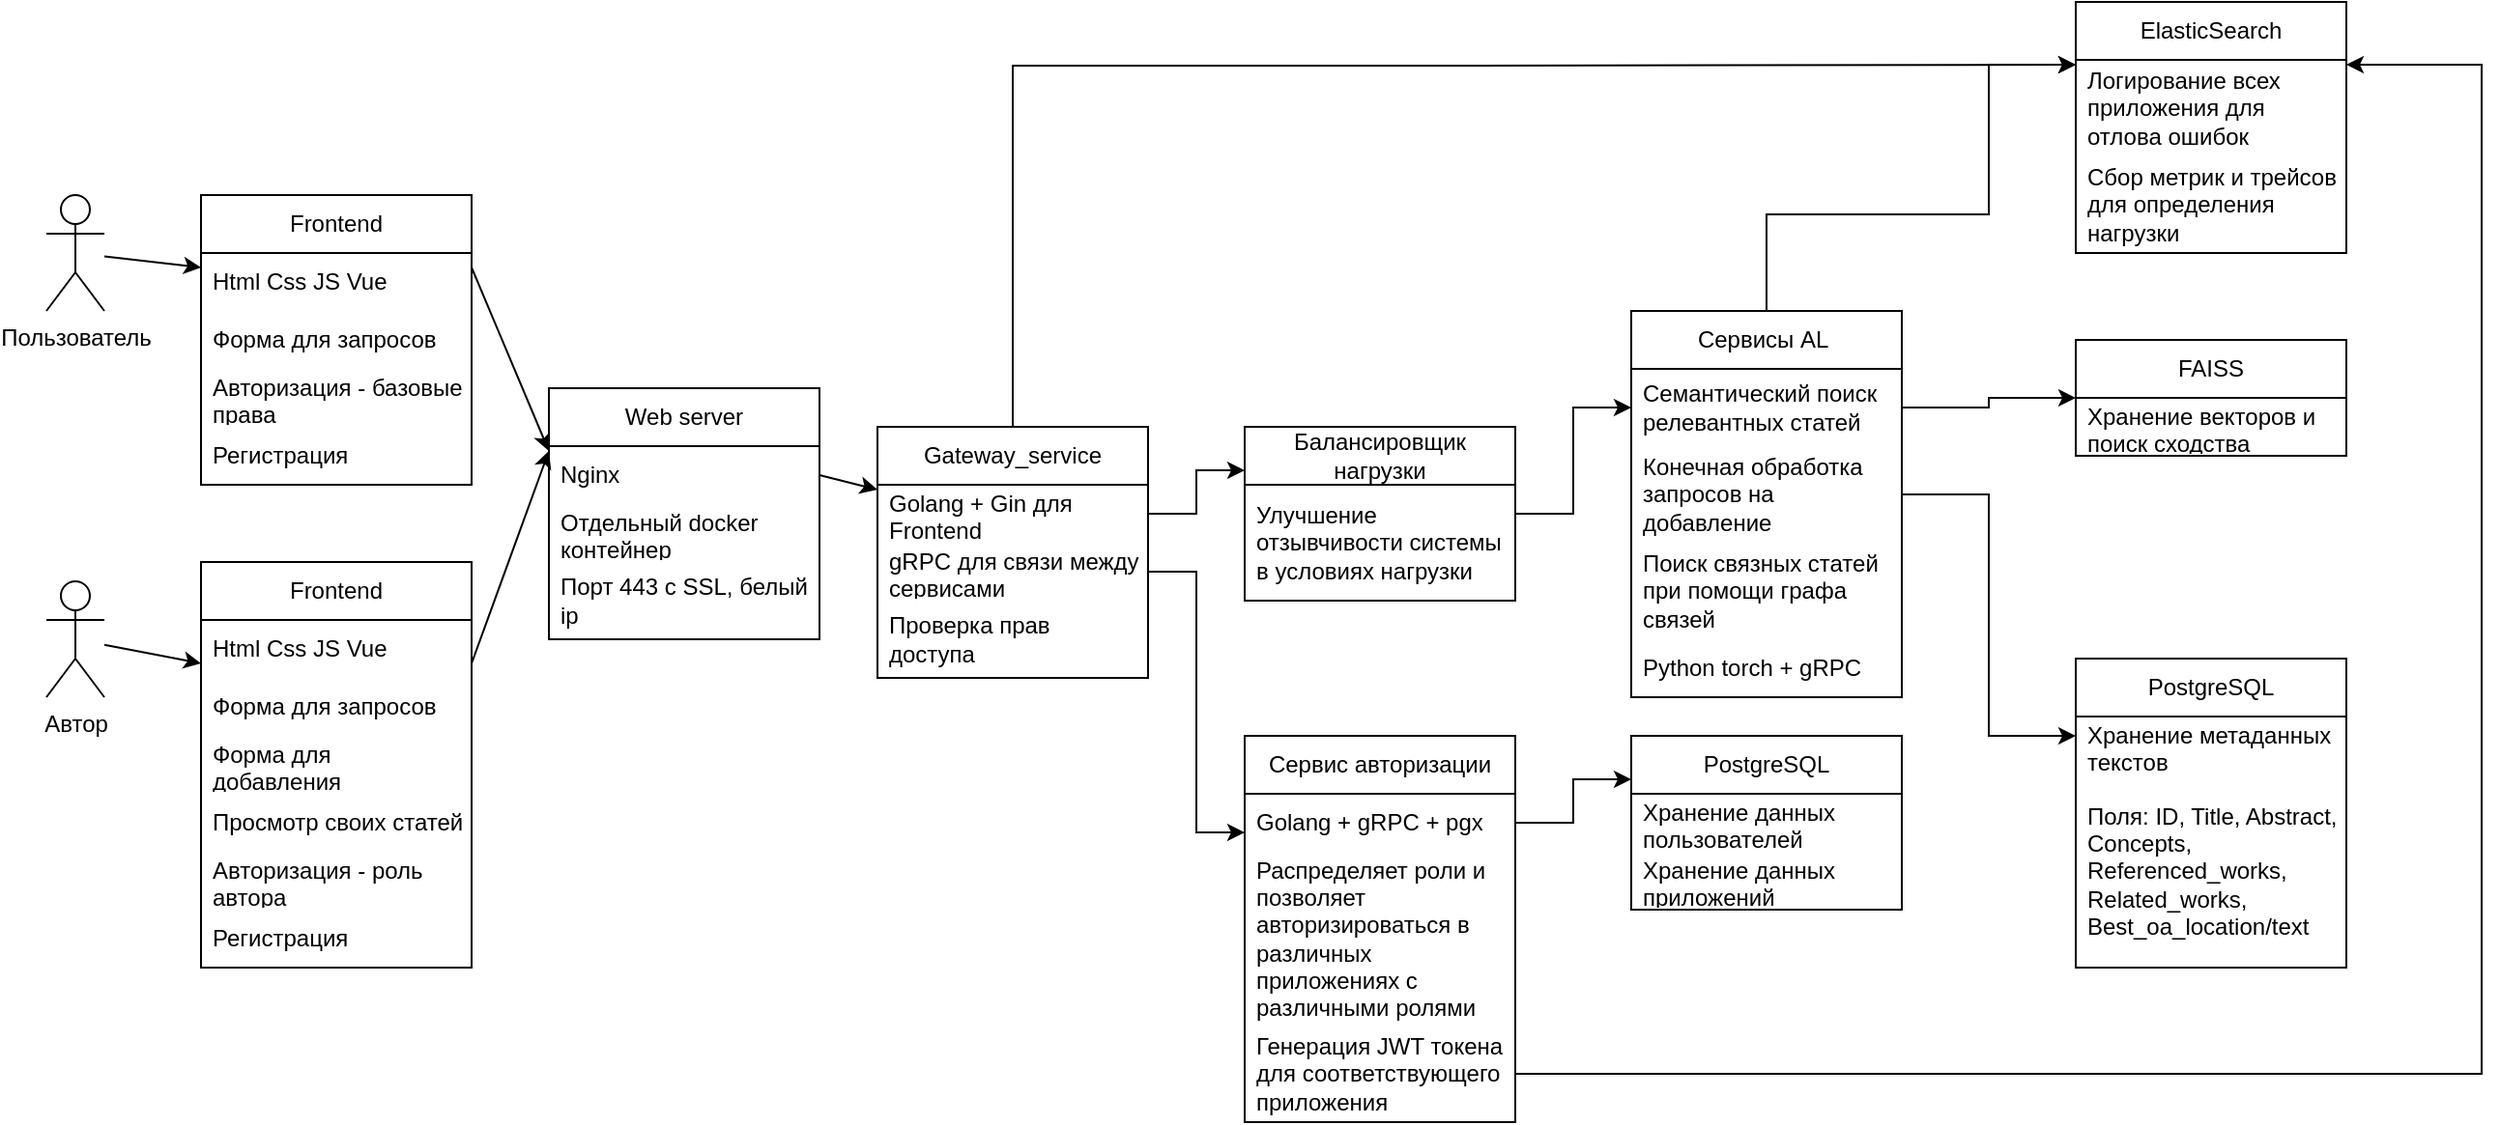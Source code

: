 <mxfile version="26.1.1">
  <diagram name="Страница — 1" id="1grz1y0yEgNq27gtP14z">
    <mxGraphModel dx="1554" dy="1620" grid="1" gridSize="10" guides="1" tooltips="1" connect="1" arrows="1" fold="1" page="1" pageScale="1" pageWidth="827" pageHeight="1169" math="0" shadow="0">
      <root>
        <mxCell id="0" />
        <mxCell id="1" parent="0" />
        <mxCell id="7x0IxUIYHhtHnQcjcIC3-1" value="Пользователь" style="shape=umlActor;verticalLabelPosition=bottom;verticalAlign=top;html=1;outlineConnect=0;" parent="1" vertex="1">
          <mxGeometry x="60" y="130" width="30" height="60" as="geometry" />
        </mxCell>
        <mxCell id="7x0IxUIYHhtHnQcjcIC3-2" value="" style="endArrow=classic;html=1;rounded=0;entryX=0;entryY=0.25;entryDx=0;entryDy=0;" parent="1" source="7x0IxUIYHhtHnQcjcIC3-1" target="7x0IxUIYHhtHnQcjcIC3-5" edge="1">
          <mxGeometry width="50" height="50" relative="1" as="geometry">
            <mxPoint x="160" y="200" as="sourcePoint" />
            <mxPoint x="190" y="160" as="targetPoint" />
          </mxGeometry>
        </mxCell>
        <mxCell id="7x0IxUIYHhtHnQcjcIC3-5" value="Frontend" style="swimlane;fontStyle=0;childLayout=stackLayout;horizontal=1;startSize=30;horizontalStack=0;resizeParent=1;resizeParentMax=0;resizeLast=0;collapsible=1;marginBottom=0;whiteSpace=wrap;html=1;" parent="1" vertex="1">
          <mxGeometry x="140" y="130" width="140" height="150" as="geometry" />
        </mxCell>
        <mxCell id="7x0IxUIYHhtHnQcjcIC3-6" value="Html Css JS Vue" style="text;strokeColor=none;fillColor=none;align=left;verticalAlign=middle;spacingLeft=4;spacingRight=4;overflow=hidden;points=[[0,0.5],[1,0.5]];portConstraint=eastwest;rotatable=0;whiteSpace=wrap;html=1;" parent="7x0IxUIYHhtHnQcjcIC3-5" vertex="1">
          <mxGeometry y="30" width="140" height="30" as="geometry" />
        </mxCell>
        <mxCell id="7x0IxUIYHhtHnQcjcIC3-7" value="Форма для запросов" style="text;strokeColor=none;fillColor=none;align=left;verticalAlign=middle;spacingLeft=4;spacingRight=4;overflow=hidden;points=[[0,0.5],[1,0.5]];portConstraint=eastwest;rotatable=0;whiteSpace=wrap;html=1;" parent="7x0IxUIYHhtHnQcjcIC3-5" vertex="1">
          <mxGeometry y="60" width="140" height="30" as="geometry" />
        </mxCell>
        <mxCell id="7x0IxUIYHhtHnQcjcIC3-8" value="Авторизация - базовые права&amp;nbsp;" style="text;strokeColor=none;fillColor=none;align=left;verticalAlign=middle;spacingLeft=4;spacingRight=4;overflow=hidden;points=[[0,0.5],[1,0.5]];portConstraint=eastwest;rotatable=0;whiteSpace=wrap;html=1;" parent="7x0IxUIYHhtHnQcjcIC3-5" vertex="1">
          <mxGeometry y="90" width="140" height="30" as="geometry" />
        </mxCell>
        <mxCell id="7x0IxUIYHhtHnQcjcIC3-55" value="Регистрация" style="text;strokeColor=none;fillColor=none;align=left;verticalAlign=middle;spacingLeft=4;spacingRight=4;overflow=hidden;points=[[0,0.5],[1,0.5]];portConstraint=eastwest;rotatable=0;whiteSpace=wrap;html=1;" parent="7x0IxUIYHhtHnQcjcIC3-5" vertex="1">
          <mxGeometry y="120" width="140" height="30" as="geometry" />
        </mxCell>
        <mxCell id="7x0IxUIYHhtHnQcjcIC3-12" value="Автор" style="shape=umlActor;verticalLabelPosition=bottom;verticalAlign=top;html=1;outlineConnect=0;" parent="1" vertex="1">
          <mxGeometry x="60" y="330" width="30" height="60" as="geometry" />
        </mxCell>
        <mxCell id="7x0IxUIYHhtHnQcjcIC3-13" value="" style="endArrow=classic;html=1;rounded=0;entryX=0;entryY=0.25;entryDx=0;entryDy=0;" parent="1" source="7x0IxUIYHhtHnQcjcIC3-12" target="7x0IxUIYHhtHnQcjcIC3-15" edge="1">
          <mxGeometry width="50" height="50" relative="1" as="geometry">
            <mxPoint x="160" y="390" as="sourcePoint" />
            <mxPoint x="190" y="350" as="targetPoint" />
          </mxGeometry>
        </mxCell>
        <mxCell id="7x0IxUIYHhtHnQcjcIC3-15" value="Frontend" style="swimlane;fontStyle=0;childLayout=stackLayout;horizontal=1;startSize=30;horizontalStack=0;resizeParent=1;resizeParentMax=0;resizeLast=0;collapsible=1;marginBottom=0;whiteSpace=wrap;html=1;" parent="1" vertex="1">
          <mxGeometry x="140" y="320" width="140" height="210" as="geometry" />
        </mxCell>
        <mxCell id="7x0IxUIYHhtHnQcjcIC3-16" value="Html Css JS Vue" style="text;strokeColor=none;fillColor=none;align=left;verticalAlign=middle;spacingLeft=4;spacingRight=4;overflow=hidden;points=[[0,0.5],[1,0.5]];portConstraint=eastwest;rotatable=0;whiteSpace=wrap;html=1;" parent="7x0IxUIYHhtHnQcjcIC3-15" vertex="1">
          <mxGeometry y="30" width="140" height="30" as="geometry" />
        </mxCell>
        <mxCell id="7x0IxUIYHhtHnQcjcIC3-17" value="Форма для запросов" style="text;strokeColor=none;fillColor=none;align=left;verticalAlign=middle;spacingLeft=4;spacingRight=4;overflow=hidden;points=[[0,0.5],[1,0.5]];portConstraint=eastwest;rotatable=0;whiteSpace=wrap;html=1;" parent="7x0IxUIYHhtHnQcjcIC3-15" vertex="1">
          <mxGeometry y="60" width="140" height="30" as="geometry" />
        </mxCell>
        <mxCell id="7x0IxUIYHhtHnQcjcIC3-19" value="Форма для добавления" style="text;strokeColor=none;fillColor=none;align=left;verticalAlign=middle;spacingLeft=4;spacingRight=4;overflow=hidden;points=[[0,0.5],[1,0.5]];portConstraint=eastwest;rotatable=0;whiteSpace=wrap;html=1;" parent="7x0IxUIYHhtHnQcjcIC3-15" vertex="1">
          <mxGeometry y="90" width="140" height="30" as="geometry" />
        </mxCell>
        <mxCell id="aQBt-oqZlBP0JVeV2wJ8-1" value="Просмотр своих статей" style="text;strokeColor=none;fillColor=none;align=left;verticalAlign=middle;spacingLeft=4;spacingRight=4;overflow=hidden;points=[[0,0.5],[1,0.5]];portConstraint=eastwest;rotatable=0;whiteSpace=wrap;html=1;" vertex="1" parent="7x0IxUIYHhtHnQcjcIC3-15">
          <mxGeometry y="120" width="140" height="30" as="geometry" />
        </mxCell>
        <mxCell id="7x0IxUIYHhtHnQcjcIC3-18" value="Авторизация - роль автора" style="text;strokeColor=none;fillColor=none;align=left;verticalAlign=middle;spacingLeft=4;spacingRight=4;overflow=hidden;points=[[0,0.5],[1,0.5]];portConstraint=eastwest;rotatable=0;whiteSpace=wrap;html=1;" parent="7x0IxUIYHhtHnQcjcIC3-15" vertex="1">
          <mxGeometry y="150" width="140" height="30" as="geometry" />
        </mxCell>
        <mxCell id="7x0IxUIYHhtHnQcjcIC3-56" value="Регистрация" style="text;strokeColor=none;fillColor=none;align=left;verticalAlign=middle;spacingLeft=4;spacingRight=4;overflow=hidden;points=[[0,0.5],[1,0.5]];portConstraint=eastwest;rotatable=0;whiteSpace=wrap;html=1;" parent="7x0IxUIYHhtHnQcjcIC3-15" vertex="1">
          <mxGeometry y="180" width="140" height="30" as="geometry" />
        </mxCell>
        <mxCell id="7x0IxUIYHhtHnQcjcIC3-20" value="" style="endArrow=classic;html=1;rounded=0;exitX=1;exitY=0.25;exitDx=0;exitDy=0;entryX=0;entryY=0.25;entryDx=0;entryDy=0;" parent="1" source="7x0IxUIYHhtHnQcjcIC3-5" target="7x0IxUIYHhtHnQcjcIC3-22" edge="1">
          <mxGeometry width="50" height="50" relative="1" as="geometry">
            <mxPoint x="410" y="240" as="sourcePoint" />
            <mxPoint x="390" y="260" as="targetPoint" />
          </mxGeometry>
        </mxCell>
        <mxCell id="7x0IxUIYHhtHnQcjcIC3-21" value="" style="endArrow=classic;html=1;rounded=0;exitX=1;exitY=0.25;exitDx=0;exitDy=0;entryX=0;entryY=0.25;entryDx=0;entryDy=0;" parent="1" source="7x0IxUIYHhtHnQcjcIC3-15" target="7x0IxUIYHhtHnQcjcIC3-22" edge="1">
          <mxGeometry width="50" height="50" relative="1" as="geometry">
            <mxPoint x="390" y="340" as="sourcePoint" />
            <mxPoint x="380" y="310" as="targetPoint" />
          </mxGeometry>
        </mxCell>
        <mxCell id="7x0IxUIYHhtHnQcjcIC3-22" value="Web server" style="swimlane;fontStyle=0;childLayout=stackLayout;horizontal=1;startSize=30;horizontalStack=0;resizeParent=1;resizeParentMax=0;resizeLast=0;collapsible=1;marginBottom=0;whiteSpace=wrap;html=1;" parent="1" vertex="1">
          <mxGeometry x="320" y="230" width="140" height="130" as="geometry" />
        </mxCell>
        <mxCell id="7x0IxUIYHhtHnQcjcIC3-23" value="Nginx" style="text;strokeColor=none;fillColor=none;align=left;verticalAlign=middle;spacingLeft=4;spacingRight=4;overflow=hidden;points=[[0,0.5],[1,0.5]];portConstraint=eastwest;rotatable=0;whiteSpace=wrap;html=1;" parent="7x0IxUIYHhtHnQcjcIC3-22" vertex="1">
          <mxGeometry y="30" width="140" height="30" as="geometry" />
        </mxCell>
        <mxCell id="7x0IxUIYHhtHnQcjcIC3-24" value="Отдельный docker контейнер" style="text;strokeColor=none;fillColor=none;align=left;verticalAlign=middle;spacingLeft=4;spacingRight=4;overflow=hidden;points=[[0,0.5],[1,0.5]];portConstraint=eastwest;rotatable=0;whiteSpace=wrap;html=1;" parent="7x0IxUIYHhtHnQcjcIC3-22" vertex="1">
          <mxGeometry y="60" width="140" height="30" as="geometry" />
        </mxCell>
        <mxCell id="7x0IxUIYHhtHnQcjcIC3-25" value="Порт 443 с SSL, белый ip" style="text;strokeColor=none;fillColor=none;align=left;verticalAlign=middle;spacingLeft=4;spacingRight=4;overflow=hidden;points=[[0,0.5],[1,0.5]];portConstraint=eastwest;rotatable=0;whiteSpace=wrap;html=1;" parent="7x0IxUIYHhtHnQcjcIC3-22" vertex="1">
          <mxGeometry y="90" width="140" height="40" as="geometry" />
        </mxCell>
        <mxCell id="7x0IxUIYHhtHnQcjcIC3-62" style="edgeStyle=orthogonalEdgeStyle;rounded=0;orthogonalLoop=1;jettySize=auto;html=1;entryX=0;entryY=0.25;entryDx=0;entryDy=0;" parent="1" source="7x0IxUIYHhtHnQcjcIC3-26" target="7x0IxUIYHhtHnQcjcIC3-58" edge="1">
          <mxGeometry relative="1" as="geometry">
            <Array as="points">
              <mxPoint x="560" y="63" />
              <mxPoint x="755" y="63" />
            </Array>
          </mxGeometry>
        </mxCell>
        <mxCell id="7x0IxUIYHhtHnQcjcIC3-26" value="Gateway_service" style="swimlane;fontStyle=0;childLayout=stackLayout;horizontal=1;startSize=30;horizontalStack=0;resizeParent=1;resizeParentMax=0;resizeLast=0;collapsible=1;marginBottom=0;whiteSpace=wrap;html=1;" parent="1" vertex="1">
          <mxGeometry x="490" y="250" width="140" height="130" as="geometry" />
        </mxCell>
        <mxCell id="7x0IxUIYHhtHnQcjcIC3-27" value="Golang + Gin для Frontend" style="text;strokeColor=none;fillColor=none;align=left;verticalAlign=middle;spacingLeft=4;spacingRight=4;overflow=hidden;points=[[0,0.5],[1,0.5]];portConstraint=eastwest;rotatable=0;whiteSpace=wrap;html=1;" parent="7x0IxUIYHhtHnQcjcIC3-26" vertex="1">
          <mxGeometry y="30" width="140" height="30" as="geometry" />
        </mxCell>
        <mxCell id="7x0IxUIYHhtHnQcjcIC3-28" value="gRPC для связи между сервисами" style="text;strokeColor=none;fillColor=none;align=left;verticalAlign=middle;spacingLeft=4;spacingRight=4;overflow=hidden;points=[[0,0.5],[1,0.5]];portConstraint=eastwest;rotatable=0;whiteSpace=wrap;html=1;" parent="7x0IxUIYHhtHnQcjcIC3-26" vertex="1">
          <mxGeometry y="60" width="140" height="30" as="geometry" />
        </mxCell>
        <mxCell id="7x0IxUIYHhtHnQcjcIC3-57" value="Проверка прав доступа" style="text;strokeColor=none;fillColor=none;align=left;verticalAlign=middle;spacingLeft=4;spacingRight=4;overflow=hidden;points=[[0,0.5],[1,0.5]];portConstraint=eastwest;rotatable=0;whiteSpace=wrap;html=1;" parent="7x0IxUIYHhtHnQcjcIC3-26" vertex="1">
          <mxGeometry y="90" width="140" height="40" as="geometry" />
        </mxCell>
        <mxCell id="7x0IxUIYHhtHnQcjcIC3-31" value="" style="endArrow=classic;html=1;rounded=0;exitX=1;exitY=0.5;exitDx=0;exitDy=0;entryX=0;entryY=0.25;entryDx=0;entryDy=0;" parent="1" source="7x0IxUIYHhtHnQcjcIC3-23" target="7x0IxUIYHhtHnQcjcIC3-26" edge="1">
          <mxGeometry width="50" height="50" relative="1" as="geometry">
            <mxPoint x="550" y="460" as="sourcePoint" />
            <mxPoint x="600" y="410" as="targetPoint" />
          </mxGeometry>
        </mxCell>
        <mxCell id="7x0IxUIYHhtHnQcjcIC3-42" value="" style="edgeStyle=orthogonalEdgeStyle;rounded=0;orthogonalLoop=1;jettySize=auto;html=1;entryX=0;entryY=0.5;entryDx=0;entryDy=0;" parent="1" source="7x0IxUIYHhtHnQcjcIC3-32" target="7x0IxUIYHhtHnQcjcIC3-39" edge="1">
          <mxGeometry relative="1" as="geometry" />
        </mxCell>
        <mxCell id="7x0IxUIYHhtHnQcjcIC3-32" value="Балансировщик нагрузки" style="swimlane;fontStyle=0;childLayout=stackLayout;horizontal=1;startSize=30;horizontalStack=0;resizeParent=1;resizeParentMax=0;resizeLast=0;collapsible=1;marginBottom=0;whiteSpace=wrap;html=1;" parent="1" vertex="1">
          <mxGeometry x="680" y="250" width="140" height="90" as="geometry" />
        </mxCell>
        <mxCell id="7x0IxUIYHhtHnQcjcIC3-34" value="Улучшение отзывчивости системы в условиях нагрузки" style="text;strokeColor=none;fillColor=none;align=left;verticalAlign=middle;spacingLeft=4;spacingRight=4;overflow=hidden;points=[[0,0.5],[1,0.5]];portConstraint=eastwest;rotatable=0;whiteSpace=wrap;html=1;" parent="7x0IxUIYHhtHnQcjcIC3-32" vertex="1">
          <mxGeometry y="30" width="140" height="60" as="geometry" />
        </mxCell>
        <mxCell id="7x0IxUIYHhtHnQcjcIC3-37" value="" style="edgeStyle=orthogonalEdgeStyle;rounded=0;orthogonalLoop=1;jettySize=auto;html=1;entryX=0;entryY=0.25;entryDx=0;entryDy=0;" parent="1" source="7x0IxUIYHhtHnQcjcIC3-27" target="7x0IxUIYHhtHnQcjcIC3-32" edge="1">
          <mxGeometry relative="1" as="geometry" />
        </mxCell>
        <mxCell id="7x0IxUIYHhtHnQcjcIC3-38" value="Сервисы AL&amp;nbsp;" style="swimlane;fontStyle=0;childLayout=stackLayout;horizontal=1;startSize=30;horizontalStack=0;resizeParent=1;resizeParentMax=0;resizeLast=0;collapsible=1;marginBottom=0;whiteSpace=wrap;html=1;" parent="1" vertex="1">
          <mxGeometry x="880" y="190" width="140" height="200" as="geometry" />
        </mxCell>
        <mxCell id="7x0IxUIYHhtHnQcjcIC3-39" value="Семантический поиск релевантных статей" style="text;strokeColor=none;fillColor=none;align=left;verticalAlign=middle;spacingLeft=4;spacingRight=4;overflow=hidden;points=[[0,0.5],[1,0.5]];portConstraint=eastwest;rotatable=0;whiteSpace=wrap;html=1;" parent="7x0IxUIYHhtHnQcjcIC3-38" vertex="1">
          <mxGeometry y="30" width="140" height="40" as="geometry" />
        </mxCell>
        <mxCell id="7x0IxUIYHhtHnQcjcIC3-40" value="Конечная обработка запросов на добавление" style="text;strokeColor=none;fillColor=none;align=left;verticalAlign=middle;spacingLeft=4;spacingRight=4;overflow=hidden;points=[[0,0.5],[1,0.5]];portConstraint=eastwest;rotatable=0;whiteSpace=wrap;html=1;" parent="7x0IxUIYHhtHnQcjcIC3-38" vertex="1">
          <mxGeometry y="70" width="140" height="50" as="geometry" />
        </mxCell>
        <mxCell id="7x0IxUIYHhtHnQcjcIC3-41" value="Поиск связных статей при помощи графа связей" style="text;strokeColor=none;fillColor=none;align=left;verticalAlign=middle;spacingLeft=4;spacingRight=4;overflow=hidden;points=[[0,0.5],[1,0.5]];portConstraint=eastwest;rotatable=0;whiteSpace=wrap;html=1;" parent="7x0IxUIYHhtHnQcjcIC3-38" vertex="1">
          <mxGeometry y="120" width="140" height="50" as="geometry" />
        </mxCell>
        <mxCell id="7x0IxUIYHhtHnQcjcIC3-43" value="Python torch + gRPC" style="text;strokeColor=none;fillColor=none;align=left;verticalAlign=middle;spacingLeft=4;spacingRight=4;overflow=hidden;points=[[0,0.5],[1,0.5]];portConstraint=eastwest;rotatable=0;whiteSpace=wrap;html=1;" parent="7x0IxUIYHhtHnQcjcIC3-38" vertex="1">
          <mxGeometry y="170" width="140" height="30" as="geometry" />
        </mxCell>
        <mxCell id="7x0IxUIYHhtHnQcjcIC3-44" value="Сервис авторизации" style="swimlane;fontStyle=0;childLayout=stackLayout;horizontal=1;startSize=30;horizontalStack=0;resizeParent=1;resizeParentMax=0;resizeLast=0;collapsible=1;marginBottom=0;whiteSpace=wrap;html=1;" parent="1" vertex="1">
          <mxGeometry x="680" y="410" width="140" height="200" as="geometry">
            <mxRectangle x="680" y="410" width="160" height="30" as="alternateBounds" />
          </mxGeometry>
        </mxCell>
        <mxCell id="7x0IxUIYHhtHnQcjcIC3-45" value="Golang + gRPC + pgx" style="text;strokeColor=none;fillColor=none;align=left;verticalAlign=middle;spacingLeft=4;spacingRight=4;overflow=hidden;points=[[0,0.5],[1,0.5]];portConstraint=eastwest;rotatable=0;whiteSpace=wrap;html=1;" parent="7x0IxUIYHhtHnQcjcIC3-44" vertex="1">
          <mxGeometry y="30" width="140" height="30" as="geometry" />
        </mxCell>
        <mxCell id="7x0IxUIYHhtHnQcjcIC3-46" value="Распределяет роли и позволяет авторизироваться в различных приложениях с различными ролями" style="text;strokeColor=none;fillColor=none;align=left;verticalAlign=middle;spacingLeft=4;spacingRight=4;overflow=hidden;points=[[0,0.5],[1,0.5]];portConstraint=eastwest;rotatable=0;whiteSpace=wrap;html=1;" parent="7x0IxUIYHhtHnQcjcIC3-44" vertex="1">
          <mxGeometry y="60" width="140" height="90" as="geometry" />
        </mxCell>
        <mxCell id="7x0IxUIYHhtHnQcjcIC3-54" value="Генерация JWT токена для соответствующего приложения" style="text;strokeColor=none;fillColor=none;align=left;verticalAlign=middle;spacingLeft=4;spacingRight=4;overflow=hidden;points=[[0,0.5],[1,0.5]];portConstraint=eastwest;rotatable=0;whiteSpace=wrap;html=1;" parent="7x0IxUIYHhtHnQcjcIC3-44" vertex="1">
          <mxGeometry y="150" width="140" height="50" as="geometry" />
        </mxCell>
        <mxCell id="7x0IxUIYHhtHnQcjcIC3-48" style="edgeStyle=orthogonalEdgeStyle;rounded=0;orthogonalLoop=1;jettySize=auto;html=1;entryX=0;entryY=0.25;entryDx=0;entryDy=0;" parent="1" source="7x0IxUIYHhtHnQcjcIC3-28" target="7x0IxUIYHhtHnQcjcIC3-44" edge="1">
          <mxGeometry relative="1" as="geometry" />
        </mxCell>
        <mxCell id="7x0IxUIYHhtHnQcjcIC3-49" value="PostgreSQL" style="swimlane;fontStyle=0;childLayout=stackLayout;horizontal=1;startSize=30;horizontalStack=0;resizeParent=1;resizeParentMax=0;resizeLast=0;collapsible=1;marginBottom=0;whiteSpace=wrap;html=1;" parent="1" vertex="1">
          <mxGeometry x="880" y="410" width="140" height="90" as="geometry" />
        </mxCell>
        <mxCell id="7x0IxUIYHhtHnQcjcIC3-50" value="Хранение данных пользователей&amp;nbsp;" style="text;strokeColor=none;fillColor=none;align=left;verticalAlign=middle;spacingLeft=4;spacingRight=4;overflow=hidden;points=[[0,0.5],[1,0.5]];portConstraint=eastwest;rotatable=0;whiteSpace=wrap;html=1;" parent="7x0IxUIYHhtHnQcjcIC3-49" vertex="1">
          <mxGeometry y="30" width="140" height="30" as="geometry" />
        </mxCell>
        <mxCell id="7x0IxUIYHhtHnQcjcIC3-51" value="Хранение данных приложений" style="text;strokeColor=none;fillColor=none;align=left;verticalAlign=middle;spacingLeft=4;spacingRight=4;overflow=hidden;points=[[0,0.5],[1,0.5]];portConstraint=eastwest;rotatable=0;whiteSpace=wrap;html=1;" parent="7x0IxUIYHhtHnQcjcIC3-49" vertex="1">
          <mxGeometry y="60" width="140" height="30" as="geometry" />
        </mxCell>
        <mxCell id="7x0IxUIYHhtHnQcjcIC3-53" value="" style="edgeStyle=orthogonalEdgeStyle;rounded=0;orthogonalLoop=1;jettySize=auto;html=1;entryX=0;entryY=0.25;entryDx=0;entryDy=0;" parent="1" source="7x0IxUIYHhtHnQcjcIC3-45" target="7x0IxUIYHhtHnQcjcIC3-49" edge="1">
          <mxGeometry relative="1" as="geometry" />
        </mxCell>
        <mxCell id="7x0IxUIYHhtHnQcjcIC3-58" value="ElasticSearch" style="swimlane;fontStyle=0;childLayout=stackLayout;horizontal=1;startSize=30;horizontalStack=0;resizeParent=1;resizeParentMax=0;resizeLast=0;collapsible=1;marginBottom=0;whiteSpace=wrap;html=1;" parent="1" vertex="1">
          <mxGeometry x="1110" y="30" width="140" height="130" as="geometry" />
        </mxCell>
        <mxCell id="7x0IxUIYHhtHnQcjcIC3-59" value="Логирование всех приложения для отлова ошибок" style="text;strokeColor=none;fillColor=none;align=left;verticalAlign=middle;spacingLeft=4;spacingRight=4;overflow=hidden;points=[[0,0.5],[1,0.5]];portConstraint=eastwest;rotatable=0;whiteSpace=wrap;html=1;" parent="7x0IxUIYHhtHnQcjcIC3-58" vertex="1">
          <mxGeometry y="30" width="140" height="50" as="geometry" />
        </mxCell>
        <mxCell id="7x0IxUIYHhtHnQcjcIC3-60" value="Сбор метрик и трейсов для определения нагрузки" style="text;strokeColor=none;fillColor=none;align=left;verticalAlign=middle;spacingLeft=4;spacingRight=4;overflow=hidden;points=[[0,0.5],[1,0.5]];portConstraint=eastwest;rotatable=0;whiteSpace=wrap;html=1;" parent="7x0IxUIYHhtHnQcjcIC3-58" vertex="1">
          <mxGeometry y="80" width="140" height="50" as="geometry" />
        </mxCell>
        <mxCell id="7x0IxUIYHhtHnQcjcIC3-63" style="edgeStyle=orthogonalEdgeStyle;rounded=0;orthogonalLoop=1;jettySize=auto;html=1;entryX=0;entryY=0.25;entryDx=0;entryDy=0;exitX=0.5;exitY=0;exitDx=0;exitDy=0;" parent="1" source="7x0IxUIYHhtHnQcjcIC3-38" target="7x0IxUIYHhtHnQcjcIC3-58" edge="1">
          <mxGeometry relative="1" as="geometry">
            <Array as="points">
              <mxPoint x="950" y="140" />
              <mxPoint x="1065" y="140" />
              <mxPoint x="1065" y="63" />
            </Array>
          </mxGeometry>
        </mxCell>
        <mxCell id="7x0IxUIYHhtHnQcjcIC3-64" style="edgeStyle=orthogonalEdgeStyle;rounded=0;orthogonalLoop=1;jettySize=auto;html=1;entryX=1;entryY=0.25;entryDx=0;entryDy=0;" parent="1" source="7x0IxUIYHhtHnQcjcIC3-54" target="7x0IxUIYHhtHnQcjcIC3-58" edge="1">
          <mxGeometry relative="1" as="geometry">
            <Array as="points">
              <mxPoint x="1320" y="585" />
              <mxPoint x="1320" y="63" />
            </Array>
          </mxGeometry>
        </mxCell>
        <mxCell id="7x0IxUIYHhtHnQcjcIC3-65" value="PostgreSQL" style="swimlane;fontStyle=0;childLayout=stackLayout;horizontal=1;startSize=30;horizontalStack=0;resizeParent=1;resizeParentMax=0;resizeLast=0;collapsible=1;marginBottom=0;whiteSpace=wrap;html=1;" parent="1" vertex="1">
          <mxGeometry x="1110" y="370" width="140" height="160" as="geometry" />
        </mxCell>
        <mxCell id="7x0IxUIYHhtHnQcjcIC3-66" value="Хранение метаданных текстов" style="text;strokeColor=none;fillColor=none;align=left;verticalAlign=middle;spacingLeft=4;spacingRight=4;overflow=hidden;points=[[0,0.5],[1,0.5]];portConstraint=eastwest;rotatable=0;whiteSpace=wrap;html=1;" parent="7x0IxUIYHhtHnQcjcIC3-65" vertex="1">
          <mxGeometry y="30" width="140" height="30" as="geometry" />
        </mxCell>
        <mxCell id="7x0IxUIYHhtHnQcjcIC3-67" value="&lt;p&gt;Поля: ID, Title, Abstract, Concepts, Referenced_works, Related_works, Best_oa_location/text&lt;/p&gt;" style="text;strokeColor=none;fillColor=none;align=left;verticalAlign=middle;spacingLeft=4;spacingRight=4;overflow=hidden;points=[[0,0.5],[1,0.5]];portConstraint=eastwest;rotatable=0;whiteSpace=wrap;html=1;" parent="7x0IxUIYHhtHnQcjcIC3-65" vertex="1">
          <mxGeometry y="60" width="140" height="100" as="geometry" />
        </mxCell>
        <mxCell id="7x0IxUIYHhtHnQcjcIC3-69" style="edgeStyle=orthogonalEdgeStyle;rounded=0;orthogonalLoop=1;jettySize=auto;html=1;entryX=0;entryY=0.25;entryDx=0;entryDy=0;" parent="1" source="7x0IxUIYHhtHnQcjcIC3-40" target="7x0IxUIYHhtHnQcjcIC3-65" edge="1">
          <mxGeometry relative="1" as="geometry" />
        </mxCell>
        <mxCell id="7x0IxUIYHhtHnQcjcIC3-70" value="FAISS" style="swimlane;fontStyle=0;childLayout=stackLayout;horizontal=1;startSize=30;horizontalStack=0;resizeParent=1;resizeParentMax=0;resizeLast=0;collapsible=1;marginBottom=0;whiteSpace=wrap;html=1;" parent="1" vertex="1">
          <mxGeometry x="1110" y="205" width="140" height="60" as="geometry" />
        </mxCell>
        <mxCell id="7x0IxUIYHhtHnQcjcIC3-73" value="Хранение векторов и поиск сходства" style="text;strokeColor=none;fillColor=none;align=left;verticalAlign=middle;spacingLeft=4;spacingRight=4;overflow=hidden;points=[[0,0.5],[1,0.5]];portConstraint=eastwest;rotatable=0;whiteSpace=wrap;html=1;" parent="7x0IxUIYHhtHnQcjcIC3-70" vertex="1">
          <mxGeometry y="30" width="140" height="30" as="geometry" />
        </mxCell>
        <mxCell id="7x0IxUIYHhtHnQcjcIC3-74" value="" style="edgeStyle=orthogonalEdgeStyle;rounded=0;orthogonalLoop=1;jettySize=auto;html=1;entryX=0;entryY=0.5;entryDx=0;entryDy=0;" parent="1" source="7x0IxUIYHhtHnQcjcIC3-39" target="7x0IxUIYHhtHnQcjcIC3-70" edge="1">
          <mxGeometry relative="1" as="geometry" />
        </mxCell>
      </root>
    </mxGraphModel>
  </diagram>
</mxfile>
